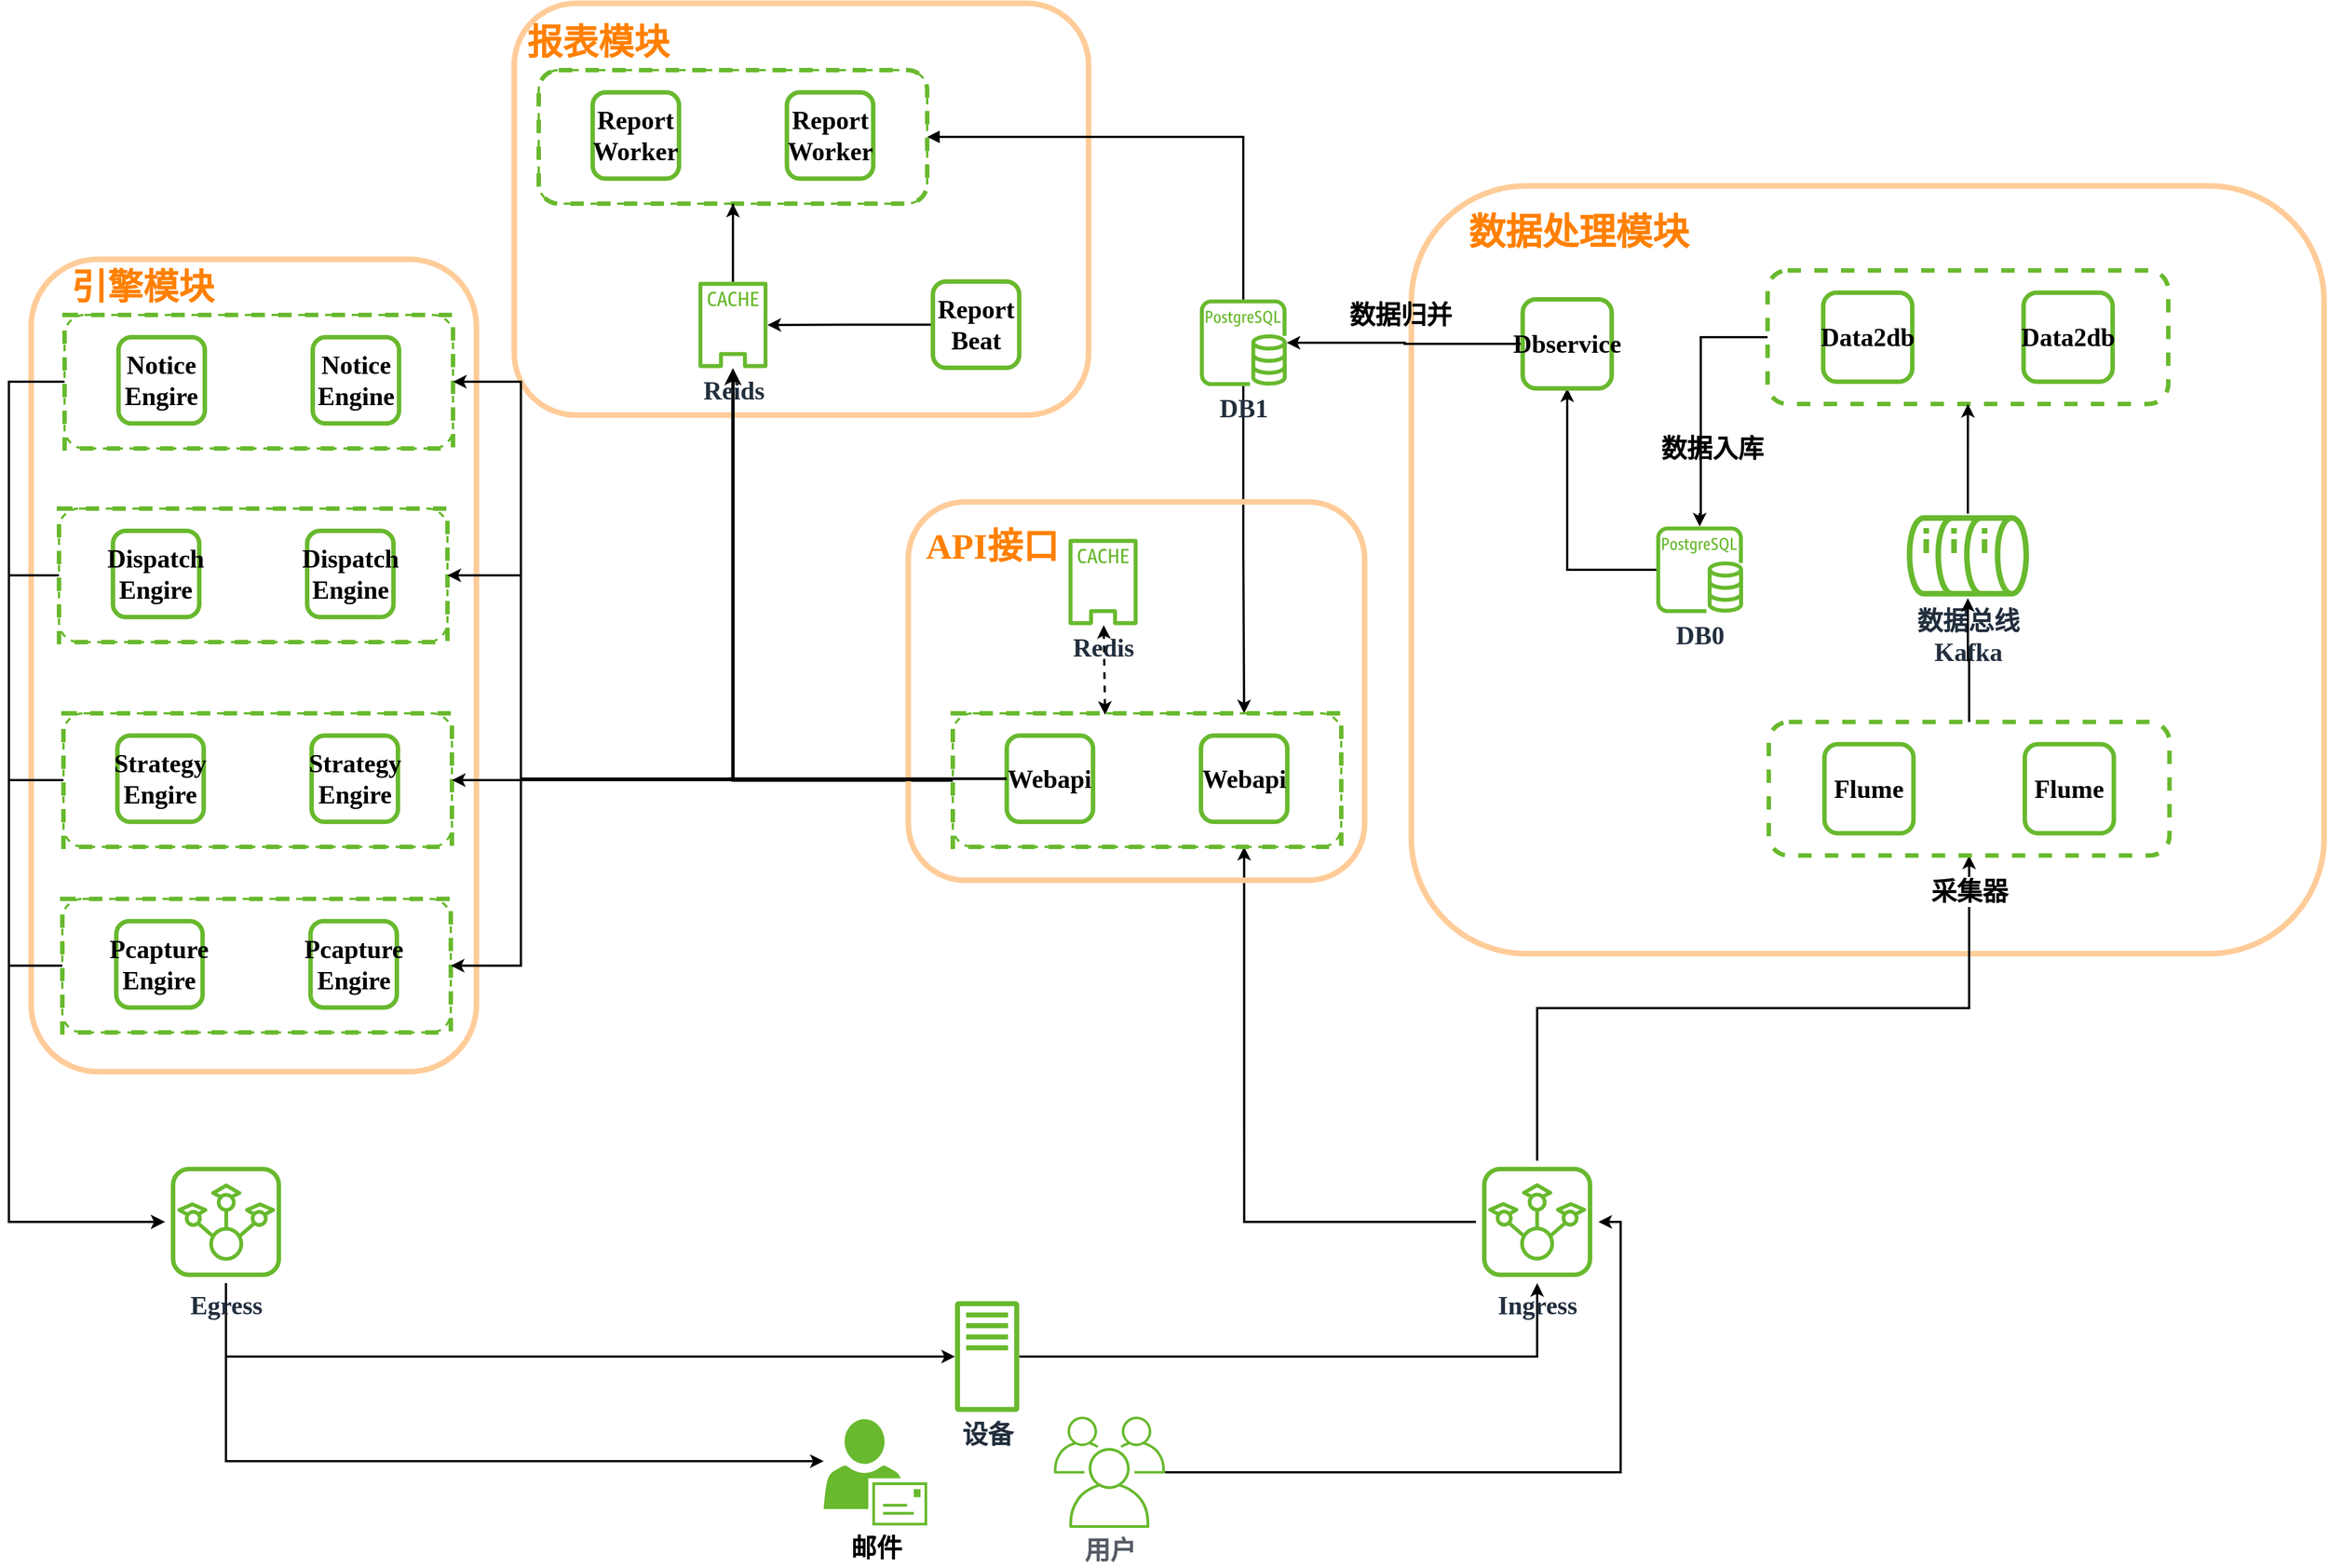 <mxfile version="20.4.1" type="github">
  <diagram id="ZgeYivwBSZuSf4my9bop" name="Page-1">
    <mxGraphModel dx="5232" dy="2844" grid="1" gridSize="10" guides="1" tooltips="1" connect="1" arrows="1" fold="1" page="1" pageScale="1" pageWidth="1169" pageHeight="827" math="0" shadow="0">
      <root>
        <mxCell id="0" />
        <mxCell id="1" parent="0" />
        <mxCell id="FN92NGAg1vPfhIox8vQu-109" value="" style="rounded=1;whiteSpace=wrap;html=1;shadow=0;sketch=0;strokeColor=#FFCC99;strokeWidth=5;fillColor=none;gradientColor=none;fontStyle=1;fontFamily=Garamond;fontSize=23;" parent="1" vertex="1">
          <mxGeometry x="200" y="144" width="820" height="690" as="geometry" />
        </mxCell>
        <mxCell id="FN92NGAg1vPfhIox8vQu-108" value="" style="rounded=1;whiteSpace=wrap;html=1;shadow=0;sketch=0;strokeColor=#FFCC99;strokeWidth=5;fillColor=none;gradientColor=none;fontStyle=1;fontFamily=Garamond;fontSize=23;" parent="1" vertex="1">
          <mxGeometry x="-606" y="-20" width="516" height="370" as="geometry" />
        </mxCell>
        <mxCell id="FN92NGAg1vPfhIox8vQu-110" value="" style="rounded=1;whiteSpace=wrap;html=1;shadow=0;sketch=0;strokeColor=#FFCC99;strokeWidth=5;fillColor=none;gradientColor=none;fontStyle=1;fontFamily=Garamond;fontSize=23;" parent="1" vertex="1">
          <mxGeometry x="-1040" y="210" width="400" height="730" as="geometry" />
        </mxCell>
        <mxCell id="FN92NGAg1vPfhIox8vQu-111" style="edgeStyle=orthogonalEdgeStyle;rounded=0;orthogonalLoop=1;jettySize=auto;html=1;exitX=0.5;exitY=1;exitDx=0;exitDy=0;exitPerimeter=0;entryX=0.5;entryY=1;entryDx=0;entryDy=0;strokeWidth=2;fontStyle=1;fontFamily=Garamond;fontSize=23;" parent="1" source="FN92NGAg1vPfhIox8vQu-117" target="FN92NGAg1vPfhIox8vQu-121" edge="1">
          <mxGeometry relative="1" as="geometry">
            <mxPoint x="320" y="710" as="sourcePoint" />
            <mxPoint x="320" y="640" as="targetPoint" />
          </mxGeometry>
        </mxCell>
        <mxCell id="2UALQxNZAW1InrkG46cW-10" value="&lt;b&gt;采集器&lt;/b&gt;" style="edgeLabel;html=1;align=center;verticalAlign=middle;resizable=0;points=[];fontSize=23;" vertex="1" connectable="0" parent="FN92NGAg1vPfhIox8vQu-111">
          <mxGeometry x="0.906" relative="1" as="geometry">
            <mxPoint y="1" as="offset" />
          </mxGeometry>
        </mxCell>
        <mxCell id="FN92NGAg1vPfhIox8vQu-112" style="edgeStyle=orthogonalEdgeStyle;rounded=0;orthogonalLoop=1;jettySize=auto;html=1;strokeColor=#000000;entryX=0;entryY=0.5;entryDx=0;entryDy=0;entryPerimeter=0;strokeWidth=2;fontStyle=1;fontFamily=Garamond;fontSize=23;" parent="1" source="FN92NGAg1vPfhIox8vQu-113" target="FN92NGAg1vPfhIox8vQu-117" edge="1">
          <mxGeometry relative="1" as="geometry">
            <mxPoint x="320" y="780" as="targetPoint" />
          </mxGeometry>
        </mxCell>
        <mxCell id="FN92NGAg1vPfhIox8vQu-113" value="用户" style="sketch=0;outlineConnect=0;gradientColor=none;fontColor=#545B64;strokeColor=none;fillColor=#68B92E;dashed=0;verticalLabelPosition=bottom;verticalAlign=top;align=center;html=1;fontSize=23;fontStyle=1;aspect=fixed;shape=mxgraph.aws4.illustration_users;pointerEvents=1;strokeWidth=1;fontFamily=Garamond;" parent="1" vertex="1">
          <mxGeometry x="-121.28" y="1250" width="100" height="100" as="geometry" />
        </mxCell>
        <mxCell id="FN92NGAg1vPfhIox8vQu-114" style="edgeStyle=orthogonalEdgeStyle;rounded=0;orthogonalLoop=1;jettySize=auto;html=1;strokeColor=#000000;strokeWidth=2;fontStyle=1;fontFamily=Garamond;fontSize=23;" parent="1" source="FN92NGAg1vPfhIox8vQu-115" target="FN92NGAg1vPfhIox8vQu-117" edge="1">
          <mxGeometry relative="1" as="geometry" />
        </mxCell>
        <mxCell id="FN92NGAg1vPfhIox8vQu-115" value="设备" style="sketch=0;outlineConnect=0;fontColor=#232F3E;gradientColor=none;fillColor=#68B92E;strokeColor=none;dashed=0;verticalLabelPosition=bottom;verticalAlign=top;align=center;html=1;fontSize=23;fontStyle=1;aspect=fixed;pointerEvents=1;shape=mxgraph.aws4.traditional_server;fontFamily=Garamond;" parent="1" vertex="1">
          <mxGeometry x="-210" y="1146" width="57.69" height="100" as="geometry" />
        </mxCell>
        <mxCell id="FN92NGAg1vPfhIox8vQu-116" style="edgeStyle=orthogonalEdgeStyle;rounded=0;orthogonalLoop=1;jettySize=auto;html=1;strokeColor=#000000;strokeWidth=2;entryX=0.75;entryY=1;entryDx=0;entryDy=0;fontStyle=1;fontFamily=Garamond;fontSize=23;" parent="1" source="FN92NGAg1vPfhIox8vQu-117" target="FN92NGAg1vPfhIox8vQu-190" edge="1">
          <mxGeometry relative="1" as="geometry">
            <mxPoint x="110" y="790" as="targetPoint" />
          </mxGeometry>
        </mxCell>
        <mxCell id="FN92NGAg1vPfhIox8vQu-117" value="Ingress" style="sketch=0;points=[[0,0,0],[0.25,0,0],[0.5,0,0],[0.75,0,0],[1,0,0],[0,1,0],[0.25,1,0],[0.5,1,0],[0.75,1,0],[1,1,0],[0,0.25,0],[0,0.5,0],[0,0.75,0],[1,0.25,0],[1,0.5,0],[1,0.75,0]];outlineConnect=0;fontColor=#232F3E;gradientColor=none;gradientDirection=north;fillColor=none;strokeColor=#68B92E;dashed=0;verticalLabelPosition=bottom;verticalAlign=top;align=center;html=1;fontSize=23;fontStyle=1;aspect=fixed;shape=mxgraph.aws4.resourceIcon;resIcon=mxgraph.aws4.iot_sitewise;rounded=1;strokeWidth=1;direction=west;fontFamily=Garamond;" parent="1" vertex="1">
          <mxGeometry x="258" y="1020" width="110" height="110" as="geometry" />
        </mxCell>
        <mxCell id="FN92NGAg1vPfhIox8vQu-130" style="rounded=0;orthogonalLoop=1;jettySize=auto;html=1;strokeColor=#000000;exitX=0;exitY=0.5;exitDx=0;exitDy=0;edgeStyle=orthogonalEdgeStyle;strokeWidth=3;fontStyle=1;fontFamily=Garamond;fontSize=23;" parent="1" source="FN92NGAg1vPfhIox8vQu-190" target="FN92NGAg1vPfhIox8vQu-164" edge="1">
          <mxGeometry relative="1" as="geometry">
            <mxPoint x="-409.4" y="514.122" as="targetPoint" />
          </mxGeometry>
        </mxCell>
        <mxCell id="FN92NGAg1vPfhIox8vQu-131" value="" style="group;fontStyle=1;fontFamily=Garamond;fontSize=23;strokeWidth=4;strokeColor=#68B92E;dashed=1;rounded=1;" parent="1" vertex="1" connectable="0">
          <mxGeometry x="-584" y="40" width="349" height="120" as="geometry" />
        </mxCell>
        <mxCell id="FN92NGAg1vPfhIox8vQu-132" value="" style="rounded=1;whiteSpace=wrap;html=1;strokeColor=#68B92E;fillColor=none;gradientColor=#68B92E;dashed=1;strokeWidth=2;fontStyle=1;fontFamily=Garamond;fontSize=23;" parent="FN92NGAg1vPfhIox8vQu-131" vertex="1">
          <mxGeometry width="349" height="120" as="geometry" />
        </mxCell>
        <mxCell id="FN92NGAg1vPfhIox8vQu-133" value="Report Worker" style="whiteSpace=wrap;html=1;aspect=fixed;strokeColor=#68B92E;fillColor=none;gradientColor=#68B92E;rounded=1;fontStyle=1;fontFamily=Garamond;fontSize=23;strokeWidth=4;" parent="FN92NGAg1vPfhIox8vQu-131" vertex="1">
          <mxGeometry x="48.472" y="20" width="77.556" height="77.556" as="geometry" />
        </mxCell>
        <mxCell id="FN92NGAg1vPfhIox8vQu-134" value="Report Worker" style="whiteSpace=wrap;html=1;aspect=fixed;strokeColor=#68B92E;fillColor=none;gradientColor=#68B92E;rounded=1;fontStyle=1;fontFamily=Garamond;fontSize=23;strokeWidth=4;" parent="FN92NGAg1vPfhIox8vQu-131" vertex="1">
          <mxGeometry x="222.972" y="20" width="77.556" height="77.556" as="geometry" />
        </mxCell>
        <mxCell id="2UALQxNZAW1InrkG46cW-1" style="edgeStyle=orthogonalEdgeStyle;rounded=0;orthogonalLoop=1;jettySize=auto;html=1;strokeWidth=2;" edge="1" parent="1" source="FN92NGAg1vPfhIox8vQu-136" target="FN92NGAg1vPfhIox8vQu-164">
          <mxGeometry relative="1" as="geometry" />
        </mxCell>
        <mxCell id="FN92NGAg1vPfhIox8vQu-136" value="Report Beat" style="whiteSpace=wrap;html=1;aspect=fixed;strokeColor=#68B92E;fillColor=none;gradientColor=#68B92E;rounded=1;fontStyle=1;fontFamily=Garamond;fontSize=23;strokeWidth=4;" parent="1" vertex="1">
          <mxGeometry x="-229.868" y="230" width="77.556" height="77.556" as="geometry" />
        </mxCell>
        <mxCell id="FN92NGAg1vPfhIox8vQu-137" value="" style="group;fontStyle=1;fontFamily=Garamond;fontSize=23;strokeColor=#68B92E;dashed=1;strokeWidth=4;" parent="1" vertex="1" connectable="0">
          <mxGeometry x="-1011" y="618" width="349" height="120" as="geometry" />
        </mxCell>
        <mxCell id="FN92NGAg1vPfhIox8vQu-138" value="" style="rounded=1;whiteSpace=wrap;html=1;strokeColor=#68B92E;fillColor=none;gradientColor=#68B92E;dashed=1;strokeWidth=2;fontStyle=1;fontFamily=Garamond;fontSize=23;" parent="FN92NGAg1vPfhIox8vQu-137" vertex="1">
          <mxGeometry width="349" height="120" as="geometry" />
        </mxCell>
        <mxCell id="FN92NGAg1vPfhIox8vQu-139" value="Strategy Engire" style="whiteSpace=wrap;html=1;aspect=fixed;strokeColor=#68B92E;fillColor=none;gradientColor=#68B92E;rounded=1;fontStyle=1;fontFamily=Garamond;fontSize=23;strokeWidth=4;" parent="FN92NGAg1vPfhIox8vQu-137" vertex="1">
          <mxGeometry x="48.472" y="20" width="77.556" height="77.556" as="geometry" />
        </mxCell>
        <mxCell id="FN92NGAg1vPfhIox8vQu-140" value="Strategy Engire" style="whiteSpace=wrap;html=1;aspect=fixed;strokeColor=#68B92E;fillColor=none;gradientColor=#68B92E;rounded=1;fontStyle=1;fontFamily=Garamond;fontSize=23;strokeWidth=4;" parent="FN92NGAg1vPfhIox8vQu-137" vertex="1">
          <mxGeometry x="222.972" y="20" width="77.556" height="77.556" as="geometry" />
        </mxCell>
        <mxCell id="FN92NGAg1vPfhIox8vQu-141" style="edgeStyle=orthogonalEdgeStyle;rounded=0;orthogonalLoop=1;jettySize=auto;html=1;strokeColor=#000000;strokeWidth=2;fontStyle=1;fontFamily=Garamond;fontSize=23;" parent="1" source="FN92NGAg1vPfhIox8vQu-143" target="FN92NGAg1vPfhIox8vQu-148" edge="1">
          <mxGeometry relative="1" as="geometry">
            <mxPoint x="-360" y="1290" as="targetPoint" />
            <Array as="points">
              <mxPoint x="-865" y="1290" />
            </Array>
          </mxGeometry>
        </mxCell>
        <mxCell id="FN92NGAg1vPfhIox8vQu-142" style="edgeStyle=orthogonalEdgeStyle;rounded=0;orthogonalLoop=1;jettySize=auto;html=1;strokeColor=#000000;strokeWidth=2;fontStyle=1;fontFamily=Garamond;fontSize=23;" parent="1" source="FN92NGAg1vPfhIox8vQu-143" target="FN92NGAg1vPfhIox8vQu-115" edge="1">
          <mxGeometry relative="1" as="geometry">
            <Array as="points">
              <mxPoint x="-865" y="1196" />
            </Array>
          </mxGeometry>
        </mxCell>
        <mxCell id="FN92NGAg1vPfhIox8vQu-143" value="Egress" style="sketch=0;points=[[0,0,0],[0.25,0,0],[0.5,0,0],[0.75,0,0],[1,0,0],[0,1,0],[0.25,1,0],[0.5,1,0],[0.75,1,0],[1,1,0],[0,0.25,0],[0,0.5,0],[0,0.75,0],[1,0.25,0],[1,0.5,0],[1,0.75,0]];outlineConnect=0;fontColor=#232F3E;gradientColor=none;gradientDirection=north;fillColor=none;strokeColor=#68B92E;verticalLabelPosition=bottom;verticalAlign=top;align=center;html=1;fontSize=23;fontStyle=1;aspect=fixed;shape=mxgraph.aws4.resourceIcon;resIcon=mxgraph.aws4.iot_sitewise;rounded=1;strokeWidth=0;direction=west;fontFamily=Garamond;shadow=0;" parent="1" vertex="1">
          <mxGeometry x="-920" y="1020" width="110" height="110" as="geometry" />
        </mxCell>
        <mxCell id="FN92NGAg1vPfhIox8vQu-144" value="" style="group;fontStyle=1;fontFamily=Garamond;fontSize=23;strokeColor=#68B92E;dashed=1;strokeWidth=4;" parent="1" vertex="1" connectable="0">
          <mxGeometry x="-1015" y="434" width="349" height="120" as="geometry" />
        </mxCell>
        <mxCell id="FN92NGAg1vPfhIox8vQu-145" value="" style="rounded=1;whiteSpace=wrap;html=1;strokeColor=#68B92E;fillColor=none;gradientColor=#68B92E;dashed=1;strokeWidth=2;fontStyle=1;fontFamily=Garamond;fontSize=23;" parent="FN92NGAg1vPfhIox8vQu-144" vertex="1">
          <mxGeometry width="349" height="120" as="geometry" />
        </mxCell>
        <mxCell id="FN92NGAg1vPfhIox8vQu-146" value="Dispatch Engire" style="whiteSpace=wrap;html=1;aspect=fixed;strokeColor=#68B92E;fillColor=none;gradientColor=#68B92E;rounded=1;fontStyle=1;fontFamily=Garamond;fontSize=23;strokeWidth=4;" parent="FN92NGAg1vPfhIox8vQu-144" vertex="1">
          <mxGeometry x="48.472" y="20" width="77.556" height="77.556" as="geometry" />
        </mxCell>
        <mxCell id="FN92NGAg1vPfhIox8vQu-147" value="Dispatch Engine" style="whiteSpace=wrap;html=1;aspect=fixed;strokeColor=#68B92E;fillColor=none;gradientColor=#68B92E;rounded=1;fontStyle=1;fontFamily=Garamond;fontSize=23;strokeWidth=4;" parent="FN92NGAg1vPfhIox8vQu-144" vertex="1">
          <mxGeometry x="222.972" y="20" width="77.556" height="77.556" as="geometry" />
        </mxCell>
        <mxCell id="FN92NGAg1vPfhIox8vQu-148" value="邮件" style="sketch=0;pointerEvents=1;shadow=0;dashed=0;html=1;strokeColor=none;fillColor=#68B92E;labelPosition=center;verticalLabelPosition=bottom;verticalAlign=top;outlineConnect=0;align=center;shape=mxgraph.office.users.mail_user;rounded=1;strokeWidth=1;fontStyle=1;fontFamily=Garamond;fontSize=23;" parent="1" vertex="1">
          <mxGeometry x="-328" y="1252.25" width="93" height="95.5" as="geometry" />
        </mxCell>
        <mxCell id="FN92NGAg1vPfhIox8vQu-149" value="" style="group;dashed=1;strokeWidth=4;fontStyle=1;fontFamily=Garamond;fontSize=23;strokeColor=#68B92E;" parent="1" vertex="1" connectable="0">
          <mxGeometry x="-1010" y="260" width="349" height="120" as="geometry" />
        </mxCell>
        <mxCell id="FN92NGAg1vPfhIox8vQu-150" value="" style="rounded=1;whiteSpace=wrap;html=1;strokeColor=#68B92E;fillColor=none;gradientColor=#68B92E;dashed=1;strokeWidth=2;fontStyle=1;fontFamily=Garamond;fontSize=23;" parent="FN92NGAg1vPfhIox8vQu-149" vertex="1">
          <mxGeometry width="349" height="120" as="geometry" />
        </mxCell>
        <mxCell id="FN92NGAg1vPfhIox8vQu-151" value="Notice &lt;br style=&quot;font-size: 23px;&quot;&gt;Engire" style="whiteSpace=wrap;html=1;aspect=fixed;strokeColor=#68B92E;fillColor=none;gradientColor=#68B92E;rounded=1;fontStyle=1;fontFamily=Garamond;fontSize=23;strokeWidth=4;" parent="FN92NGAg1vPfhIox8vQu-149" vertex="1">
          <mxGeometry x="48.472" y="20" width="77.556" height="77.556" as="geometry" />
        </mxCell>
        <mxCell id="FN92NGAg1vPfhIox8vQu-152" value="Notice &lt;br style=&quot;font-size: 23px;&quot;&gt;Engine" style="whiteSpace=wrap;html=1;aspect=fixed;strokeColor=#68B92E;fillColor=none;gradientColor=#68B92E;rounded=1;fontStyle=1;fontFamily=Garamond;fontSize=23;strokeWidth=4;" parent="FN92NGAg1vPfhIox8vQu-149" vertex="1">
          <mxGeometry x="222.972" y="20" width="77.556" height="77.556" as="geometry" />
        </mxCell>
        <mxCell id="FN92NGAg1vPfhIox8vQu-161" style="edgeStyle=orthogonalEdgeStyle;rounded=0;orthogonalLoop=1;jettySize=auto;html=1;entryX=0.75;entryY=0;entryDx=0;entryDy=0;strokeColor=#000000;strokeWidth=2;fontStyle=1;fontFamily=Garamond;fontSize=23;" parent="1" source="FN92NGAg1vPfhIox8vQu-200" target="FN92NGAg1vPfhIox8vQu-190" edge="1">
          <mxGeometry relative="1" as="geometry">
            <mxPoint x="42" y="259.822" as="sourcePoint" />
          </mxGeometry>
        </mxCell>
        <mxCell id="2UALQxNZAW1InrkG46cW-7" value="" style="edgeStyle=orthogonalEdgeStyle;rounded=0;orthogonalLoop=1;jettySize=auto;html=1;strokeWidth=2;" edge="1" parent="1" source="FN92NGAg1vPfhIox8vQu-164" target="FN92NGAg1vPfhIox8vQu-132">
          <mxGeometry relative="1" as="geometry" />
        </mxCell>
        <mxCell id="FN92NGAg1vPfhIox8vQu-164" value="Reids" style="sketch=0;outlineConnect=0;fontColor=#232F3E;gradientColor=none;fillColor=#68B92E;strokeColor=none;dashed=0;verticalLabelPosition=bottom;verticalAlign=top;align=center;html=1;fontSize=23;fontStyle=1;aspect=fixed;pointerEvents=1;shape=mxgraph.aws4.cached_volume;rounded=1;shadow=0;strokeWidth=1;fontFamily=Garamond;" parent="1" vertex="1">
          <mxGeometry x="-440.5" y="230" width="62" height="78" as="geometry" />
        </mxCell>
        <mxCell id="FN92NGAg1vPfhIox8vQu-169" style="edgeStyle=orthogonalEdgeStyle;rounded=0;orthogonalLoop=1;jettySize=auto;html=1;strokeColor=#000000;strokeWidth=2;fontStyle=1;fontFamily=Garamond;fontSize=23;" parent="1" source="FN92NGAg1vPfhIox8vQu-166" target="FN92NGAg1vPfhIox8vQu-198" edge="1">
          <mxGeometry relative="1" as="geometry">
            <mxPoint x="92" y="210" as="targetPoint" />
            <Array as="points">
              <mxPoint x="460" y="280" />
              <mxPoint x="460" y="439" />
            </Array>
          </mxGeometry>
        </mxCell>
        <mxCell id="FN92NGAg1vPfhIox8vQu-170" value="" style="endArrow=none;startArrow=none;html=1;rounded=0;dashed=1;strokeColor=#000000;strokeWidth=2;exitX=0.5;exitY=1;exitDx=0;exitDy=0;fontStyle=1;fontFamily=Garamond;fontSize=23;startFill=0;endFill=0;" parent="1" source="FN92NGAg1vPfhIox8vQu-132" target="FN92NGAg1vPfhIox8vQu-164" edge="1">
          <mxGeometry width="50" height="50" relative="1" as="geometry">
            <mxPoint x="80" y="510" as="sourcePoint" />
            <mxPoint x="-260" y="50" as="targetPoint" />
          </mxGeometry>
        </mxCell>
        <mxCell id="FN92NGAg1vPfhIox8vQu-173" value="" style="group;fontStyle=1;fontFamily=Garamond;fontSize=23;strokeColor=#68B92E;dashed=1;strokeWidth=4;" parent="1" vertex="1" connectable="0">
          <mxGeometry x="-1012" y="784.78" width="349" height="120" as="geometry" />
        </mxCell>
        <mxCell id="FN92NGAg1vPfhIox8vQu-174" value="" style="rounded=1;whiteSpace=wrap;html=1;strokeColor=#68B92E;fillColor=none;gradientColor=#68B92E;dashed=1;strokeWidth=2;fontStyle=1;fontFamily=Garamond;fontSize=23;" parent="FN92NGAg1vPfhIox8vQu-173" vertex="1">
          <mxGeometry width="349" height="120" as="geometry" />
        </mxCell>
        <mxCell id="FN92NGAg1vPfhIox8vQu-175" value="Pcapture&lt;br style=&quot;font-size: 23px;&quot;&gt;Engire" style="whiteSpace=wrap;html=1;aspect=fixed;strokeColor=#68B92E;fillColor=none;gradientColor=#68B92E;rounded=1;fontStyle=1;fontFamily=Garamond;fontSize=23;strokeWidth=4;" parent="FN92NGAg1vPfhIox8vQu-173" vertex="1">
          <mxGeometry x="48.472" y="20" width="77.556" height="77.556" as="geometry" />
        </mxCell>
        <mxCell id="FN92NGAg1vPfhIox8vQu-176" value="Pcapture&lt;br style=&quot;font-size: 23px;&quot;&gt;Engire" style="whiteSpace=wrap;html=1;aspect=fixed;strokeColor=#68B92E;fillColor=none;gradientColor=#68B92E;rounded=1;fontStyle=1;fontFamily=Garamond;fontSize=23;strokeWidth=4;" parent="FN92NGAg1vPfhIox8vQu-173" vertex="1">
          <mxGeometry x="222.972" y="20" width="77.556" height="77.556" as="geometry" />
        </mxCell>
        <mxCell id="FN92NGAg1vPfhIox8vQu-177" style="edgeStyle=orthogonalEdgeStyle;rounded=0;orthogonalLoop=1;jettySize=auto;html=1;exitX=0;exitY=0.5;exitDx=0;exitDy=0;entryX=1;entryY=0.5;entryDx=0;entryDy=0;entryPerimeter=0;strokeColor=#000000;strokeWidth=2;fontStyle=1;fontFamily=Garamond;fontSize=23;" parent="1" source="FN92NGAg1vPfhIox8vQu-174" target="FN92NGAg1vPfhIox8vQu-143" edge="1">
          <mxGeometry relative="1" as="geometry">
            <Array as="points">
              <mxPoint x="-1060" y="845" />
              <mxPoint x="-1060" y="1075" />
            </Array>
          </mxGeometry>
        </mxCell>
        <mxCell id="FN92NGAg1vPfhIox8vQu-178" style="edgeStyle=orthogonalEdgeStyle;rounded=0;orthogonalLoop=1;jettySize=auto;html=1;entryX=1;entryY=0.5;entryDx=0;entryDy=0;entryPerimeter=0;strokeColor=#000000;strokeWidth=2;fontStyle=1;fontFamily=Garamond;fontSize=23;" parent="1" source="FN92NGAg1vPfhIox8vQu-138" target="FN92NGAg1vPfhIox8vQu-143" edge="1">
          <mxGeometry relative="1" as="geometry">
            <Array as="points">
              <mxPoint x="-1060" y="678" />
              <mxPoint x="-1060" y="1075" />
            </Array>
          </mxGeometry>
        </mxCell>
        <mxCell id="FN92NGAg1vPfhIox8vQu-179" style="edgeStyle=orthogonalEdgeStyle;rounded=0;orthogonalLoop=1;jettySize=auto;html=1;entryX=1;entryY=0.5;entryDx=0;entryDy=0;entryPerimeter=0;strokeColor=#000000;strokeWidth=2;fontStyle=1;fontFamily=Garamond;fontSize=23;" parent="1" source="FN92NGAg1vPfhIox8vQu-145" target="FN92NGAg1vPfhIox8vQu-143" edge="1">
          <mxGeometry relative="1" as="geometry">
            <Array as="points">
              <mxPoint x="-1060" y="494" />
              <mxPoint x="-1060" y="1075" />
            </Array>
          </mxGeometry>
        </mxCell>
        <mxCell id="FN92NGAg1vPfhIox8vQu-180" style="edgeStyle=orthogonalEdgeStyle;rounded=0;orthogonalLoop=1;jettySize=auto;html=1;entryX=1;entryY=0.5;entryDx=0;entryDy=0;entryPerimeter=0;strokeColor=#000000;strokeWidth=2;fontStyle=1;fontFamily=Garamond;fontSize=23;" parent="1" source="FN92NGAg1vPfhIox8vQu-150" target="FN92NGAg1vPfhIox8vQu-143" edge="1">
          <mxGeometry relative="1" as="geometry">
            <Array as="points">
              <mxPoint x="-1060" y="320" />
              <mxPoint x="-1060" y="1075" />
            </Array>
          </mxGeometry>
        </mxCell>
        <mxCell id="FN92NGAg1vPfhIox8vQu-182" value="&lt;b&gt;报表模块&lt;/b&gt;" style="text;html=1;align=center;verticalAlign=middle;resizable=0;points=[];autosize=1;strokeColor=none;fillColor=none;fontSize=32;fontFamily=Garamond;fontColor=#FF8000;" parent="1" vertex="1">
          <mxGeometry x="-606" y="-10" width="150" height="50" as="geometry" />
        </mxCell>
        <mxCell id="FN92NGAg1vPfhIox8vQu-183" value="&lt;b&gt;引擎模块&lt;/b&gt;" style="text;html=1;align=center;verticalAlign=middle;resizable=0;points=[];autosize=1;strokeColor=none;fillColor=none;fontSize=32;fontFamily=Garamond;fontColor=#FF8000;" parent="1" vertex="1">
          <mxGeometry x="-1015" y="210" width="150" height="50" as="geometry" />
        </mxCell>
        <mxCell id="FN92NGAg1vPfhIox8vQu-184" value="" style="whiteSpace=wrap;html=1;aspect=fixed;rounded=1;shadow=0;sketch=0;strokeColor=#68B92E;strokeWidth=4;fontFamily=Garamond;fontSize=32;fontColor=#FF8000;fillColor=none;gradientColor=none;" parent="1" vertex="1">
          <mxGeometry x="-912.5" y="1027.5" width="95" height="95" as="geometry" />
        </mxCell>
        <mxCell id="FN92NGAg1vPfhIox8vQu-185" value="" style="whiteSpace=wrap;html=1;aspect=fixed;rounded=1;shadow=0;sketch=0;strokeColor=#68B92E;strokeWidth=4;fontFamily=Garamond;fontSize=32;fontColor=#FF8000;fillColor=none;gradientColor=none;" parent="1" vertex="1">
          <mxGeometry x="265.5" y="1027.5" width="95" height="95" as="geometry" />
        </mxCell>
        <mxCell id="FN92NGAg1vPfhIox8vQu-187" value="" style="group" parent="1" vertex="1" connectable="0">
          <mxGeometry x="-252" y="428" width="410" height="340" as="geometry" />
        </mxCell>
        <mxCell id="FN92NGAg1vPfhIox8vQu-188" value="" style="rounded=1;whiteSpace=wrap;html=1;shadow=0;sketch=0;strokeColor=#FFCC99;strokeWidth=5;fillColor=none;gradientColor=none;fontStyle=1;fontFamily=Garamond;fontSize=23;" parent="FN92NGAg1vPfhIox8vQu-187" vertex="1">
          <mxGeometry width="410" height="340" as="geometry" />
        </mxCell>
        <mxCell id="FN92NGAg1vPfhIox8vQu-189" value="" style="group;fontStyle=1;fontFamily=Garamond;fontSize=23;strokeColor=#68B92E;dashed=1;strokeWidth=4;" parent="FN92NGAg1vPfhIox8vQu-187" vertex="1" connectable="0">
          <mxGeometry x="40" y="190" width="349" height="120" as="geometry" />
        </mxCell>
        <mxCell id="FN92NGAg1vPfhIox8vQu-190" value="" style="rounded=1;whiteSpace=wrap;html=1;strokeColor=#68B92E;fillColor=none;gradientColor=#68B92E;dashed=1;strokeWidth=2;fontStyle=1;fontFamily=Garamond;fontSize=23;" parent="FN92NGAg1vPfhIox8vQu-189" vertex="1">
          <mxGeometry width="349" height="120" as="geometry" />
        </mxCell>
        <mxCell id="FN92NGAg1vPfhIox8vQu-191" value="Webapi" style="whiteSpace=wrap;html=1;aspect=fixed;strokeColor=#68B92E;fillColor=none;gradientColor=#68B92E;rounded=1;fontStyle=1;fontFamily=Garamond;fontSize=23;strokeWidth=4;" parent="FN92NGAg1vPfhIox8vQu-189" vertex="1">
          <mxGeometry x="48.472" y="20" width="77.556" height="77.556" as="geometry" />
        </mxCell>
        <mxCell id="FN92NGAg1vPfhIox8vQu-192" value="Webapi" style="whiteSpace=wrap;html=1;aspect=fixed;strokeColor=#68B92E;fillColor=none;gradientColor=#68B92E;rounded=1;fontStyle=1;fontFamily=Garamond;fontSize=23;strokeWidth=4;" parent="FN92NGAg1vPfhIox8vQu-189" vertex="1">
          <mxGeometry x="222.972" y="20" width="77.556" height="77.556" as="geometry" />
        </mxCell>
        <mxCell id="FN92NGAg1vPfhIox8vQu-193" value="Redis" style="sketch=0;outlineConnect=0;fontColor=#232F3E;gradientColor=none;fillColor=#68B92E;strokeColor=none;dashed=0;verticalLabelPosition=bottom;verticalAlign=top;align=center;html=1;fontSize=23;fontStyle=1;aspect=fixed;pointerEvents=1;shape=mxgraph.aws4.cached_volume;rounded=1;shadow=0;strokeWidth=1;fontFamily=Garamond;" parent="FN92NGAg1vPfhIox8vQu-187" vertex="1">
          <mxGeometry x="144" y="33" width="62" height="78" as="geometry" />
        </mxCell>
        <mxCell id="FN92NGAg1vPfhIox8vQu-194" value="" style="endArrow=classic;startArrow=classic;html=1;rounded=0;strokeColor=#000000;strokeWidth=2;exitX=0.392;exitY=0.011;exitDx=0;exitDy=0;exitPerimeter=0;dashed=1;fontStyle=1;fontFamily=Garamond;fontSize=23;" parent="FN92NGAg1vPfhIox8vQu-187" source="FN92NGAg1vPfhIox8vQu-190" target="FN92NGAg1vPfhIox8vQu-193" edge="1">
          <mxGeometry width="50" height="50" relative="1" as="geometry">
            <mxPoint x="300" y="330" as="sourcePoint" />
            <mxPoint x="350" y="280" as="targetPoint" />
          </mxGeometry>
        </mxCell>
        <mxCell id="FN92NGAg1vPfhIox8vQu-195" value="&lt;b&gt;API接口&lt;/b&gt;" style="text;html=1;align=center;verticalAlign=middle;resizable=0;points=[];autosize=1;strokeColor=none;fillColor=none;fontSize=32;fontFamily=Garamond;fontColor=#FF8000;" parent="FN92NGAg1vPfhIox8vQu-187" vertex="1">
          <mxGeometry x="5" y="15" width="140" height="50" as="geometry" />
        </mxCell>
        <mxCell id="FN92NGAg1vPfhIox8vQu-201" style="edgeStyle=orthogonalEdgeStyle;rounded=0;orthogonalLoop=1;jettySize=auto;html=1;entryX=0.5;entryY=1;entryDx=0;entryDy=0;strokeWidth=2;" parent="1" source="FN92NGAg1vPfhIox8vQu-198" target="FN92NGAg1vPfhIox8vQu-199" edge="1">
          <mxGeometry relative="1" as="geometry" />
        </mxCell>
        <mxCell id="FN92NGAg1vPfhIox8vQu-198" value="DB0" style="sketch=0;outlineConnect=0;fontColor=#232F3E;gradientColor=none;fillColor=#68B92E;strokeColor=none;dashed=0;verticalLabelPosition=bottom;verticalAlign=top;align=center;html=1;fontSize=23;fontStyle=1;aspect=fixed;pointerEvents=1;shape=mxgraph.aws4.rds_postgresql_instance;fontFamily=Garamond;" parent="1" vertex="1">
          <mxGeometry x="420" y="450" width="78" height="78" as="geometry" />
        </mxCell>
        <mxCell id="FN92NGAg1vPfhIox8vQu-120" value="" style="group;fontStyle=1;fontFamily=Garamond;fontSize=23;strokeWidth=4;" parent="1" vertex="1" connectable="0">
          <mxGeometry x="521.11" y="625.78" width="360" height="120" as="geometry" />
        </mxCell>
        <mxCell id="FN92NGAg1vPfhIox8vQu-121" value="" style="rounded=1;whiteSpace=wrap;html=1;strokeColor=#68B92E;fillColor=none;gradientColor=#68B92E;dashed=1;strokeWidth=4;fontStyle=1;fontFamily=Garamond;fontSize=23;" parent="FN92NGAg1vPfhIox8vQu-120" vertex="1">
          <mxGeometry width="360" height="120" as="geometry" />
        </mxCell>
        <mxCell id="FN92NGAg1vPfhIox8vQu-122" value="Flume" style="whiteSpace=wrap;html=1;aspect=fixed;strokeColor=#68B92E;fillColor=none;gradientColor=none;rounded=1;fontStyle=1;fontFamily=Garamond;fontSize=23;strokeWidth=4;" parent="FN92NGAg1vPfhIox8vQu-120" vertex="1">
          <mxGeometry x="50" y="20" width="80" height="80" as="geometry" />
        </mxCell>
        <mxCell id="FN92NGAg1vPfhIox8vQu-123" value="Flume" style="whiteSpace=wrap;html=1;aspect=fixed;strokeColor=#68B92E;fillColor=none;gradientColor=none;rounded=1;fontStyle=1;fontFamily=Garamond;fontSize=23;strokeWidth=4;" parent="FN92NGAg1vPfhIox8vQu-120" vertex="1">
          <mxGeometry x="230" y="20" width="80" height="80" as="geometry" />
        </mxCell>
        <mxCell id="FN92NGAg1vPfhIox8vQu-197" value="" style="group" parent="1" vertex="1" connectable="0">
          <mxGeometry x="520" y="220" width="360" height="120" as="geometry" />
        </mxCell>
        <mxCell id="FN92NGAg1vPfhIox8vQu-166" value="" style="rounded=1;whiteSpace=wrap;html=1;strokeColor=#68B92E;fillColor=none;gradientColor=#68B92E;dashed=1;strokeWidth=4;fontStyle=1;fontFamily=Garamond;fontSize=23;" parent="FN92NGAg1vPfhIox8vQu-197" vertex="1">
          <mxGeometry width="360" height="120" as="geometry" />
        </mxCell>
        <mxCell id="FN92NGAg1vPfhIox8vQu-167" value="Data2db" style="whiteSpace=wrap;html=1;aspect=fixed;strokeColor=#68B92E;fillColor=none;gradientColor=#68B92E;rounded=1;fontStyle=1;fontFamily=Garamond;fontSize=23;strokeWidth=4;" parent="FN92NGAg1vPfhIox8vQu-197" vertex="1">
          <mxGeometry x="50" y="20" width="80" height="80" as="geometry" />
        </mxCell>
        <mxCell id="FN92NGAg1vPfhIox8vQu-168" value="Data2db" style="whiteSpace=wrap;html=1;aspect=fixed;strokeColor=#68B92E;fillColor=none;gradientColor=none;rounded=1;fontStyle=1;fontFamily=Garamond;fontSize=23;strokeWidth=4;" parent="FN92NGAg1vPfhIox8vQu-197" vertex="1">
          <mxGeometry x="230" y="20" width="80" height="80" as="geometry" />
        </mxCell>
        <mxCell id="FN92NGAg1vPfhIox8vQu-119" value="数据总线&lt;br style=&quot;font-size: 23px;&quot;&gt;Kafka" style="sketch=0;outlineConnect=0;fontColor=#232F3E;gradientColor=none;fillColor=#68B92E;strokeColor=none;dashed=0;verticalLabelPosition=bottom;verticalAlign=top;align=center;html=1;fontSize=23;fontStyle=1;aspect=fixed;pointerEvents=1;shape=mxgraph.aws4.iot_analytics_data_store;rounded=1;strokeWidth=1;direction=south;shadow=0;perimeterSpacing=0;fontFamily=Garamond;" parent="1" vertex="1">
          <mxGeometry x="645.11" y="438.5" width="109.77" height="76" as="geometry" />
        </mxCell>
        <mxCell id="FN92NGAg1vPfhIox8vQu-118" style="edgeStyle=orthogonalEdgeStyle;rounded=0;orthogonalLoop=1;jettySize=auto;html=1;strokeColor=#000000;strokeWidth=2;entryX=0.5;entryY=1;entryDx=0;entryDy=0;fontStyle=1;fontFamily=Garamond;fontSize=23;" parent="1" source="FN92NGAg1vPfhIox8vQu-119" target="FN92NGAg1vPfhIox8vQu-166" edge="1">
          <mxGeometry relative="1" as="geometry">
            <mxPoint x="1040.11" y="385.78" as="sourcePoint" />
          </mxGeometry>
        </mxCell>
        <mxCell id="FN92NGAg1vPfhIox8vQu-163" style="edgeStyle=orthogonalEdgeStyle;rounded=0;orthogonalLoop=1;jettySize=auto;html=1;strokeColor=#000000;strokeWidth=2;fontStyle=1;fontFamily=Garamond;fontSize=23;exitX=0.5;exitY=0;exitDx=0;exitDy=0;" parent="1" source="FN92NGAg1vPfhIox8vQu-121" target="FN92NGAg1vPfhIox8vQu-119" edge="1">
          <mxGeometry relative="1" as="geometry" />
        </mxCell>
        <mxCell id="FN92NGAg1vPfhIox8vQu-202" value="" style="edgeStyle=orthogonalEdgeStyle;rounded=0;orthogonalLoop=1;jettySize=auto;html=1;strokeWidth=2;" parent="1" source="FN92NGAg1vPfhIox8vQu-199" target="FN92NGAg1vPfhIox8vQu-200" edge="1">
          <mxGeometry relative="1" as="geometry" />
        </mxCell>
        <mxCell id="FN92NGAg1vPfhIox8vQu-199" value="Dbservice" style="whiteSpace=wrap;html=1;aspect=fixed;strokeColor=#68B92E;fillColor=none;gradientColor=none;rounded=1;fontStyle=1;fontFamily=Garamond;fontSize=23;strokeWidth=4;" parent="1" vertex="1">
          <mxGeometry x="300" y="246" width="80" height="80" as="geometry" />
        </mxCell>
        <mxCell id="FN92NGAg1vPfhIox8vQu-200" value="DB1" style="sketch=0;outlineConnect=0;fontColor=#232F3E;gradientColor=none;fillColor=#68B92E;strokeColor=none;dashed=0;verticalLabelPosition=bottom;verticalAlign=top;align=center;html=1;fontSize=23;fontStyle=1;aspect=fixed;pointerEvents=1;shape=mxgraph.aws4.rds_postgresql_instance;fontFamily=Garamond;" parent="1" vertex="1">
          <mxGeometry x="10" y="246" width="78" height="78" as="geometry" />
        </mxCell>
        <mxCell id="2UALQxNZAW1InrkG46cW-3" style="edgeStyle=orthogonalEdgeStyle;rounded=0;orthogonalLoop=1;jettySize=auto;html=1;entryX=1;entryY=0.5;entryDx=0;entryDy=0;strokeWidth=2;" edge="1" parent="1" source="FN92NGAg1vPfhIox8vQu-191" target="FN92NGAg1vPfhIox8vQu-138">
          <mxGeometry relative="1" as="geometry" />
        </mxCell>
        <mxCell id="2UALQxNZAW1InrkG46cW-4" style="edgeStyle=orthogonalEdgeStyle;rounded=0;orthogonalLoop=1;jettySize=auto;html=1;entryX=1;entryY=0.5;entryDx=0;entryDy=0;strokeWidth=2;" edge="1" parent="1" source="FN92NGAg1vPfhIox8vQu-191" target="FN92NGAg1vPfhIox8vQu-145">
          <mxGeometry relative="1" as="geometry">
            <Array as="points">
              <mxPoint x="-600" y="677" />
              <mxPoint x="-600" y="494" />
            </Array>
          </mxGeometry>
        </mxCell>
        <mxCell id="2UALQxNZAW1InrkG46cW-5" style="edgeStyle=orthogonalEdgeStyle;rounded=0;orthogonalLoop=1;jettySize=auto;html=1;entryX=1;entryY=0.5;entryDx=0;entryDy=0;strokeWidth=2;" edge="1" parent="1" source="FN92NGAg1vPfhIox8vQu-191" target="FN92NGAg1vPfhIox8vQu-174">
          <mxGeometry relative="1" as="geometry">
            <Array as="points">
              <mxPoint x="-600" y="677" />
              <mxPoint x="-600" y="845" />
            </Array>
          </mxGeometry>
        </mxCell>
        <mxCell id="2UALQxNZAW1InrkG46cW-6" style="edgeStyle=orthogonalEdgeStyle;rounded=0;orthogonalLoop=1;jettySize=auto;html=1;entryX=1;entryY=0.5;entryDx=0;entryDy=0;strokeWidth=2;" edge="1" parent="1" source="FN92NGAg1vPfhIox8vQu-190" target="FN92NGAg1vPfhIox8vQu-150">
          <mxGeometry relative="1" as="geometry">
            <Array as="points">
              <mxPoint x="-600" y="678" />
              <mxPoint x="-600" y="320" />
            </Array>
          </mxGeometry>
        </mxCell>
        <mxCell id="2UALQxNZAW1InrkG46cW-8" value="&lt;b&gt;&lt;font style=&quot;font-size: 23px;&quot;&gt;数据入库&lt;/font&gt;&lt;/b&gt;" style="text;html=1;align=center;verticalAlign=middle;resizable=0;points=[];autosize=1;strokeColor=none;fillColor=none;" vertex="1" parent="1">
          <mxGeometry x="410" y="360" width="120" height="40" as="geometry" />
        </mxCell>
        <mxCell id="2UALQxNZAW1InrkG46cW-9" value="&lt;b&gt;数据归并&lt;/b&gt;" style="text;html=1;align=center;verticalAlign=middle;resizable=0;points=[];autosize=1;strokeColor=none;fillColor=none;fontSize=23;" vertex="1" parent="1">
          <mxGeometry x="130" y="240" width="120" height="40" as="geometry" />
        </mxCell>
        <mxCell id="2UALQxNZAW1InrkG46cW-11" value="&lt;b&gt;&lt;font style=&quot;font-size: 33px;&quot;&gt;数据处理模块&lt;/font&gt;&lt;/b&gt;" style="text;html=1;align=center;verticalAlign=middle;resizable=0;points=[];autosize=1;strokeColor=none;fillColor=none;fontSize=23;fontColor=#FF8000;" vertex="1" parent="1">
          <mxGeometry x="240" y="160" width="220" height="50" as="geometry" />
        </mxCell>
        <mxCell id="2UALQxNZAW1InrkG46cW-13" style="edgeStyle=orthogonalEdgeStyle;rounded=0;orthogonalLoop=1;jettySize=auto;html=1;strokeWidth=2;fontSize=33;fontColor=#FF8000;startArrow=block;startFill=1;endArrow=none;endFill=0;" edge="1" parent="1" source="FN92NGAg1vPfhIox8vQu-132" target="FN92NGAg1vPfhIox8vQu-200">
          <mxGeometry relative="1" as="geometry" />
        </mxCell>
      </root>
    </mxGraphModel>
  </diagram>
</mxfile>
